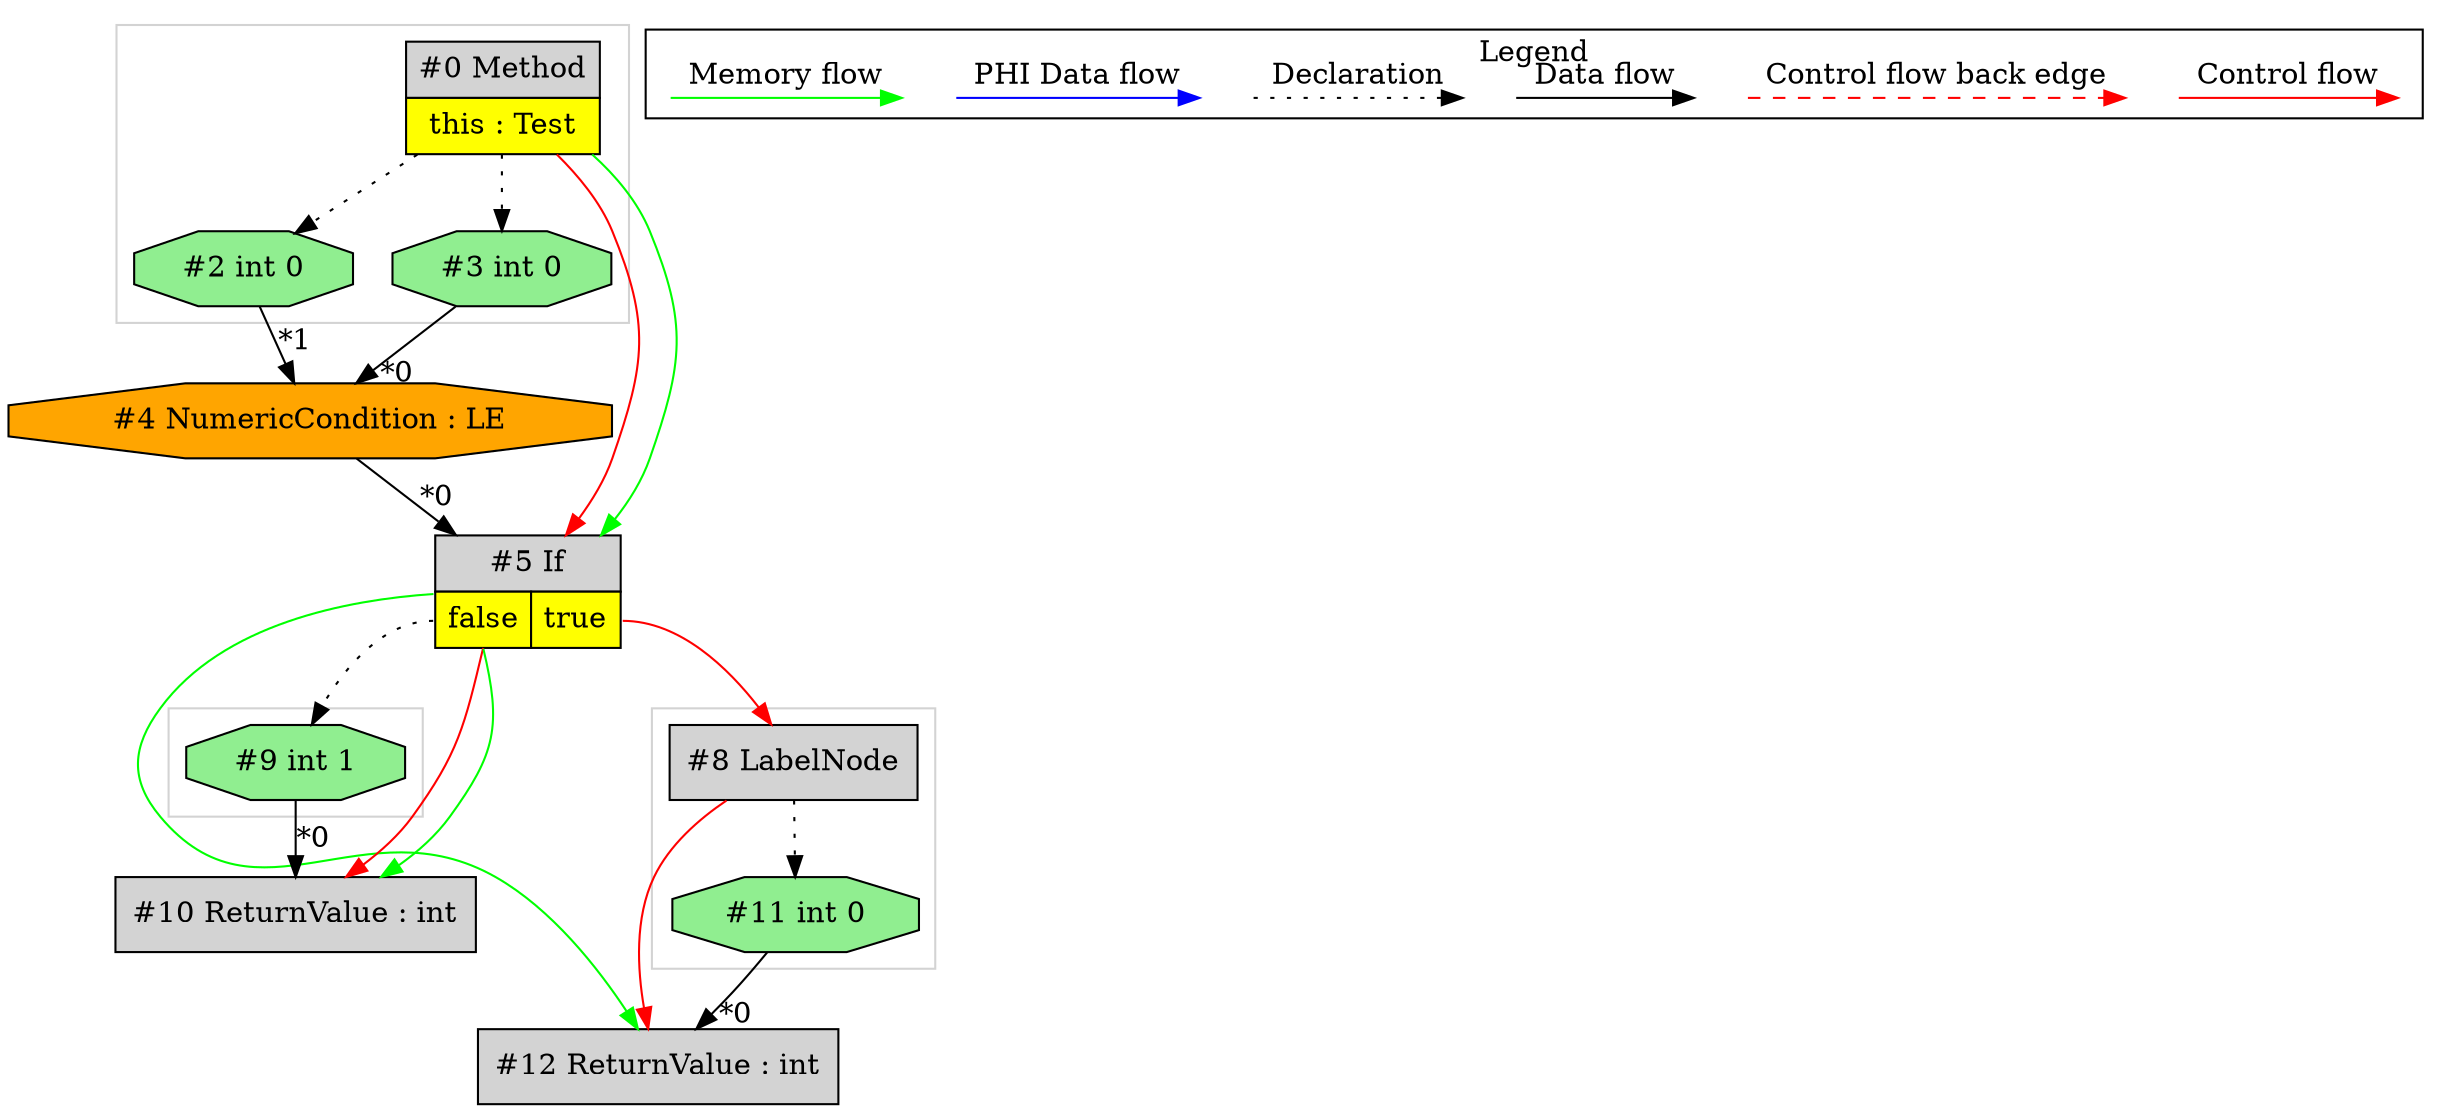 digraph {
 ordering="in";
 node0[margin="0", label=<<table border="0" cellborder="1" cellspacing="0" cellpadding="5"><tr><td colspan="1">#0 Method</td></tr><tr><td port="prj1" bgcolor="yellow">this : Test</td></tr></table>>,shape=none, fillcolor=lightgrey, style=filled];
 node3[label="#3 int 0",shape=octagon, fillcolor=lightgreen, style=filled];
 node0 -> node3[style=dotted];
 node4[label="#4 NumericCondition : LE",shape=octagon, fillcolor=orange, style=filled];
 node3 -> node4[headlabel="*0", labeldistance=2];
 node2 -> node4[headlabel="*1", labeldistance=2];
 node2[label="#2 int 0",shape=octagon, fillcolor=lightgreen, style=filled];
 node0 -> node2[style=dotted];
 node5[margin="0", label=<<table border="0" cellborder="1" cellspacing="0" cellpadding="5"><tr><td colspan="2">#5 If</td></tr><tr><td port="prj7" bgcolor="yellow">false</td><td port="prj6" bgcolor="yellow">true</td></tr></table>>,shape=none, fillcolor=lightgrey, style=filled];
 node4 -> node5[headlabel="*0", labeldistance=2];
 node0 -> node5[labeldistance=2, color=red, fontcolor=red];
 node0 -> node5[labeldistance=2, color=green, constraint=false];
 node12[label="#12 ReturnValue : int",shape=box, fillcolor=lightgrey, style=filled];
 node11 -> node12[headlabel="*0", labeldistance=2];
 node8 -> node12[labeldistance=2, color=red, fontcolor=red];
 node5 -> node12[labeldistance=2, color=green, constraint=false];
 node8[label="#8 LabelNode",shape=box, fillcolor=lightgrey, style=filled];
 node5:prj6 -> node8[labeldistance=2, color=red, fontcolor=red];
 node11[label="#11 int 0",shape=octagon, fillcolor=lightgreen, style=filled];
 node8 -> node11[style=dotted];
 node10[label="#10 ReturnValue : int",shape=box, fillcolor=lightgrey, style=filled];
 node9 -> node10[headlabel="*0", labeldistance=2];
 node5:prj7 -> node10[labeldistance=2, color=red, fontcolor=red];
 node5 -> node10[labeldistance=2, color=green, constraint=false];
 node9[label="#9 int 1",shape=octagon, fillcolor=lightgreen, style=filled];
 node5:prj7 -> node9[style=dotted];
 subgraph cluster_0 {
  color=lightgray;
  node9;
 }
 subgraph cluster_1 {
  color=lightgray;
  node8;
  node11;
 }
 subgraph cluster_2 {
  color=lightgray;
  node0;
  node2;
  node3;
 }
 subgraph cluster_000 {
  label = "Legend";
  node [shape=point]
  {
   rank=same;
   c0 [style = invis];
   c1 [style = invis];
   c2 [style = invis];
   c3 [style = invis];
   d0 [style = invis];
   d1 [style = invis];
   d2 [style = invis];
   d3 [style = invis];
   d4 [style = invis];
   d5 [style = invis];
   d6 [style = invis];
   d7 [style = invis];
  }
  c0 -> c1 [label="Control flow", style=solid, color=red]
  c2 -> c3 [label="Control flow back edge", style=dashed, color=red]
  d0 -> d1 [label="Data flow"]
  d2 -> d3 [label="Declaration", style=dotted]
  d4 -> d5 [label="PHI Data flow", color=blue]
  d6 -> d7 [label="Memory flow", color=green]
 }

}
